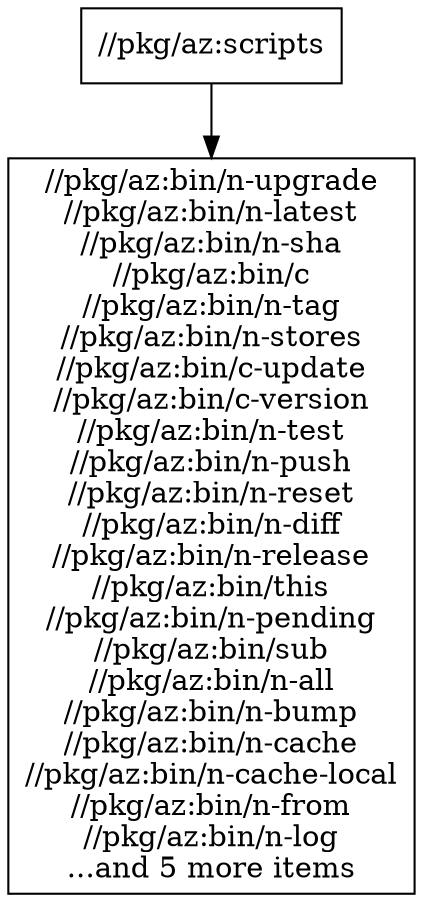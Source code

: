 digraph mygraph {
  node [shape=box];
  "//pkg/az:scripts"
  "//pkg/az:scripts" -> "//pkg/az:bin/n-upgrade\n//pkg/az:bin/n-latest\n//pkg/az:bin/n-sha\n//pkg/az:bin/c\n//pkg/az:bin/n-tag\n//pkg/az:bin/n-stores\n//pkg/az:bin/c-update\n//pkg/az:bin/c-version\n//pkg/az:bin/n-test\n//pkg/az:bin/n-push\n//pkg/az:bin/n-reset\n//pkg/az:bin/n-diff\n//pkg/az:bin/n-release\n//pkg/az:bin/this\n//pkg/az:bin/n-pending\n//pkg/az:bin/sub\n//pkg/az:bin/n-all\n//pkg/az:bin/n-bump\n//pkg/az:bin/n-cache\n//pkg/az:bin/n-cache-local\n//pkg/az:bin/n-from\n//pkg/az:bin/n-log\n...and 5 more items"
  "//pkg/az:bin/n-upgrade\n//pkg/az:bin/n-latest\n//pkg/az:bin/n-sha\n//pkg/az:bin/c\n//pkg/az:bin/n-tag\n//pkg/az:bin/n-stores\n//pkg/az:bin/c-update\n//pkg/az:bin/c-version\n//pkg/az:bin/n-test\n//pkg/az:bin/n-push\n//pkg/az:bin/n-reset\n//pkg/az:bin/n-diff\n//pkg/az:bin/n-release\n//pkg/az:bin/this\n//pkg/az:bin/n-pending\n//pkg/az:bin/sub\n//pkg/az:bin/n-all\n//pkg/az:bin/n-bump\n//pkg/az:bin/n-cache\n//pkg/az:bin/n-cache-local\n//pkg/az:bin/n-from\n//pkg/az:bin/n-log\n...and 5 more items"
}
